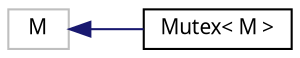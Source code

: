 digraph "Grafische Darstellung der Klassenhierarchie"
{
  edge [fontname="Sans",fontsize="10",labelfontname="Sans",labelfontsize="10"];
  node [fontname="Sans",fontsize="10",shape=record];
  rankdir="LR";
  Node246 [label="M",height=0.2,width=0.4,color="grey75", fillcolor="white", style="filled"];
  Node246 -> Node0 [dir="back",color="midnightblue",fontsize="10",style="solid",fontname="Sans"];
  Node0 [label="Mutex\< M \>",height=0.2,width=0.4,color="black", fillcolor="white", style="filled",URL="$dd/db9/classMutex.html"];
}
